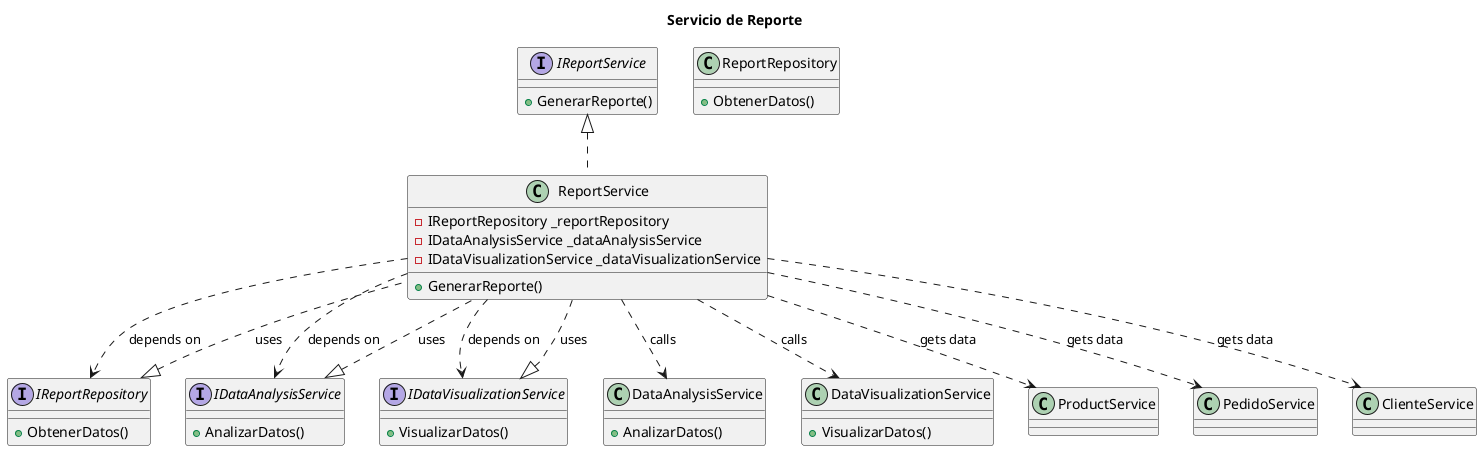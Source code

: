 @startuml
title Servicio de Reporte

interface IReportService {
    +GenerarReporte()
}

interface IReportRepository {
    +ObtenerDatos()
}

interface IDataAnalysisService {
    +AnalizarDatos()
}

interface IDataVisualizationService {
    +VisualizarDatos()
}

class ReportService {
    -IReportRepository _reportRepository
    -IDataAnalysisService _dataAnalysisService
    -IDataVisualizationService _dataVisualizationService
    +GenerarReporte()
}

class ReportRepository {
    +ObtenerDatos()
}

class DataAnalysisService {
    +AnalizarDatos()
}

class DataVisualizationService {
    +VisualizarDatos()
}

IReportService <|.. ReportService
IReportRepository <|.. ReportService : uses
IDataAnalysisService <|.. ReportService : uses
IDataVisualizationService <|.. ReportService : uses

ReportService ..> IReportRepository : depends on
ReportService ..> IDataAnalysisService : depends on
ReportService ..> IDataVisualizationService : depends on

ReportService ..> ProductService : gets data
ReportService ..> PedidoService : gets data
ReportService ..> ClienteService : gets data

ReportService ..> DataVisualizationService : calls
ReportService ..> DataAnalysisService : calls

@enduml
